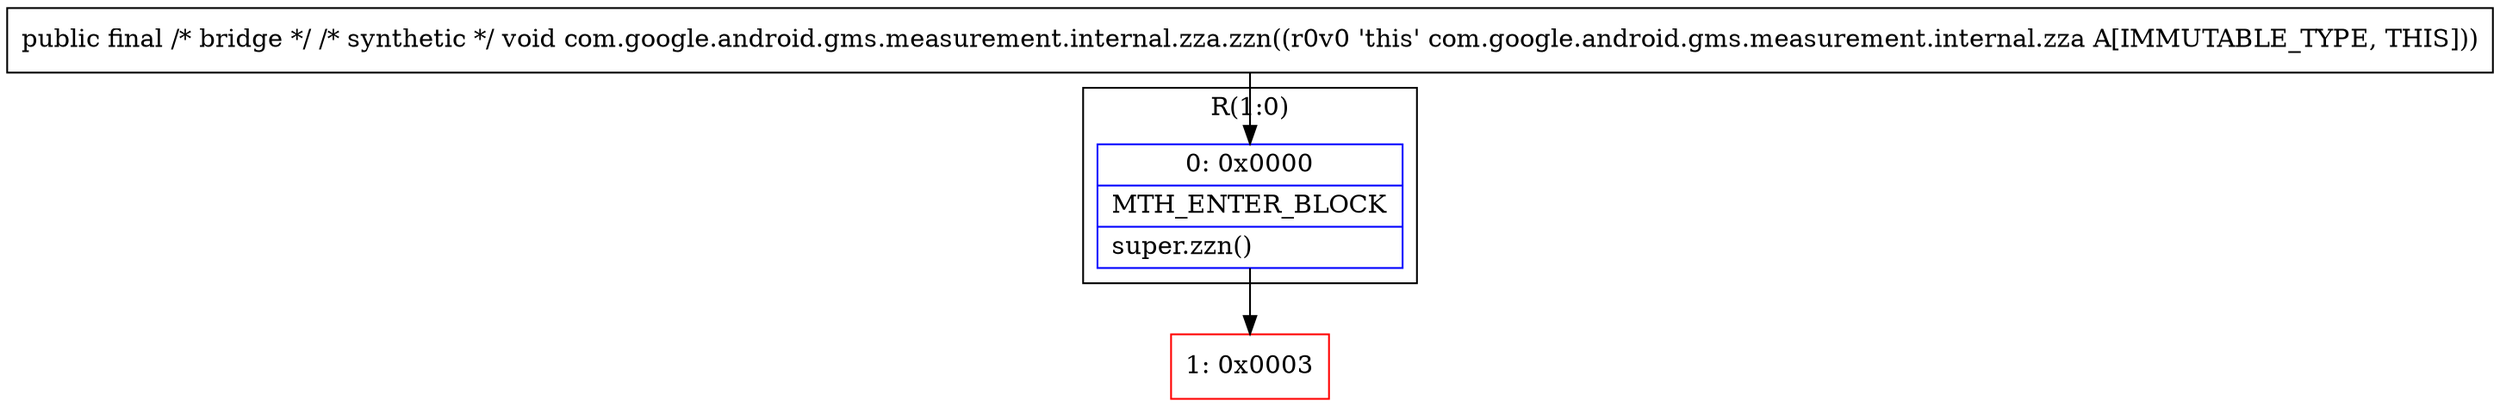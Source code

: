 digraph "CFG forcom.google.android.gms.measurement.internal.zza.zzn()V" {
subgraph cluster_Region_40698023 {
label = "R(1:0)";
node [shape=record,color=blue];
Node_0 [shape=record,label="{0\:\ 0x0000|MTH_ENTER_BLOCK\l|super.zzn()\l}"];
}
Node_1 [shape=record,color=red,label="{1\:\ 0x0003}"];
MethodNode[shape=record,label="{public final \/* bridge *\/ \/* synthetic *\/ void com.google.android.gms.measurement.internal.zza.zzn((r0v0 'this' com.google.android.gms.measurement.internal.zza A[IMMUTABLE_TYPE, THIS])) }"];
MethodNode -> Node_0;
Node_0 -> Node_1;
}


